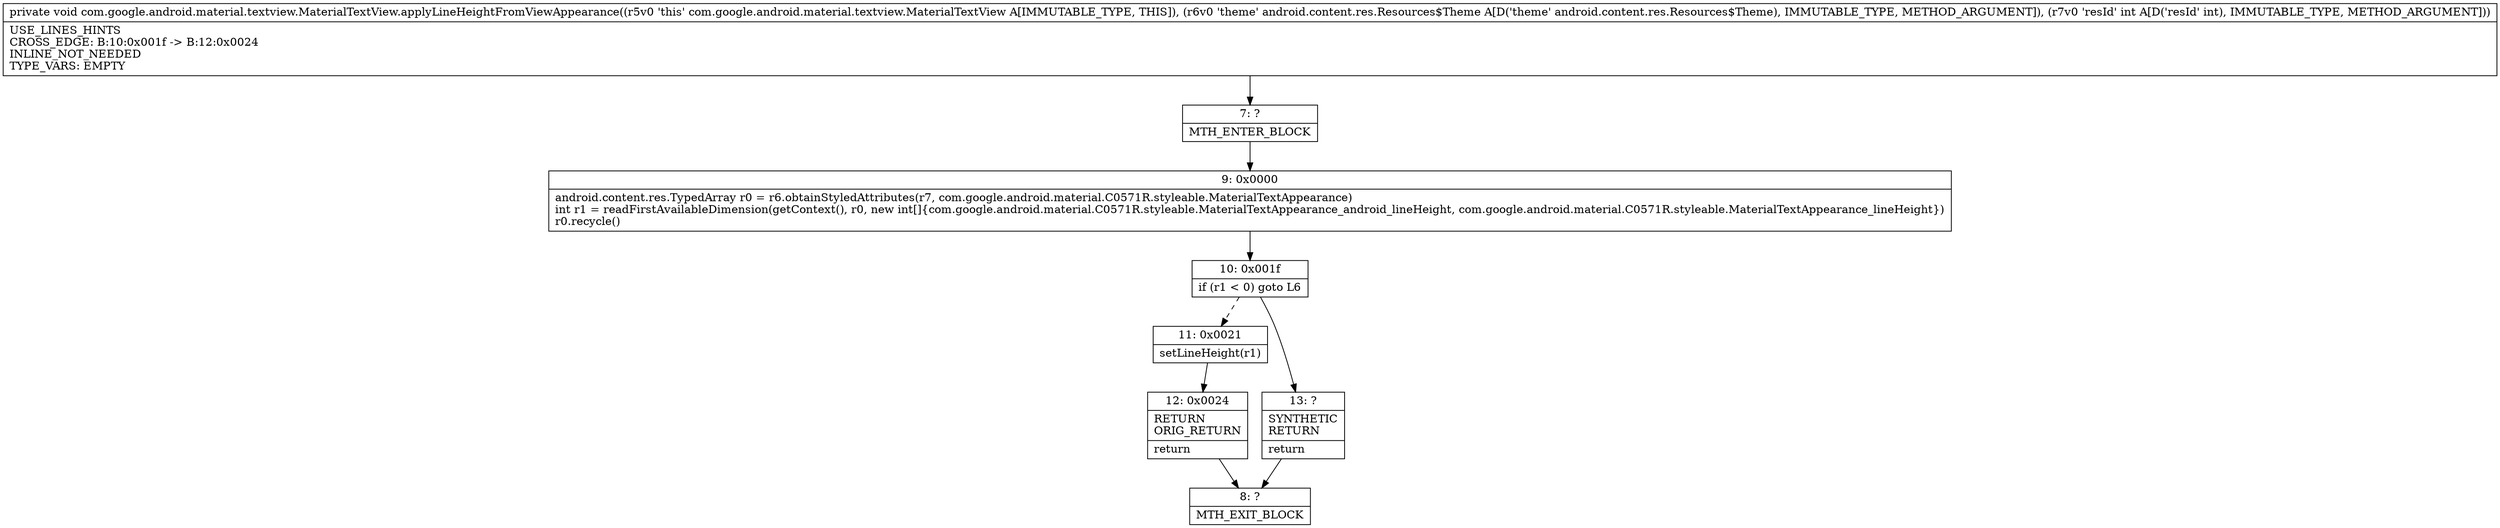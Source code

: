 digraph "CFG forcom.google.android.material.textview.MaterialTextView.applyLineHeightFromViewAppearance(Landroid\/content\/res\/Resources$Theme;I)V" {
Node_7 [shape=record,label="{7\:\ ?|MTH_ENTER_BLOCK\l}"];
Node_9 [shape=record,label="{9\:\ 0x0000|android.content.res.TypedArray r0 = r6.obtainStyledAttributes(r7, com.google.android.material.C0571R.styleable.MaterialTextAppearance)\lint r1 = readFirstAvailableDimension(getContext(), r0, new int[]\{com.google.android.material.C0571R.styleable.MaterialTextAppearance_android_lineHeight, com.google.android.material.C0571R.styleable.MaterialTextAppearance_lineHeight\})\lr0.recycle()\l}"];
Node_10 [shape=record,label="{10\:\ 0x001f|if (r1 \< 0) goto L6\l}"];
Node_11 [shape=record,label="{11\:\ 0x0021|setLineHeight(r1)\l}"];
Node_12 [shape=record,label="{12\:\ 0x0024|RETURN\lORIG_RETURN\l|return\l}"];
Node_8 [shape=record,label="{8\:\ ?|MTH_EXIT_BLOCK\l}"];
Node_13 [shape=record,label="{13\:\ ?|SYNTHETIC\lRETURN\l|return\l}"];
MethodNode[shape=record,label="{private void com.google.android.material.textview.MaterialTextView.applyLineHeightFromViewAppearance((r5v0 'this' com.google.android.material.textview.MaterialTextView A[IMMUTABLE_TYPE, THIS]), (r6v0 'theme' android.content.res.Resources$Theme A[D('theme' android.content.res.Resources$Theme), IMMUTABLE_TYPE, METHOD_ARGUMENT]), (r7v0 'resId' int A[D('resId' int), IMMUTABLE_TYPE, METHOD_ARGUMENT]))  | USE_LINES_HINTS\lCROSS_EDGE: B:10:0x001f \-\> B:12:0x0024\lINLINE_NOT_NEEDED\lTYPE_VARS: EMPTY\l}"];
MethodNode -> Node_7;Node_7 -> Node_9;
Node_9 -> Node_10;
Node_10 -> Node_11[style=dashed];
Node_10 -> Node_13;
Node_11 -> Node_12;
Node_12 -> Node_8;
Node_13 -> Node_8;
}

